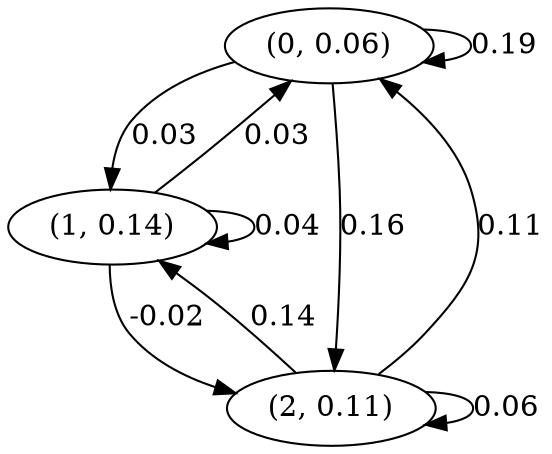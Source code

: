 digraph {
    0 [ label = "(0, 0.06)" ]
    1 [ label = "(1, 0.14)" ]
    2 [ label = "(2, 0.11)" ]
    0 -> 0 [ label = "0.19" ]
    1 -> 1 [ label = "0.04" ]
    2 -> 2 [ label = "0.06" ]
    1 -> 0 [ label = "0.03" ]
    2 -> 0 [ label = "0.11" ]
    0 -> 1 [ label = "0.03" ]
    2 -> 1 [ label = "0.14" ]
    0 -> 2 [ label = "0.16" ]
    1 -> 2 [ label = "-0.02" ]
}

